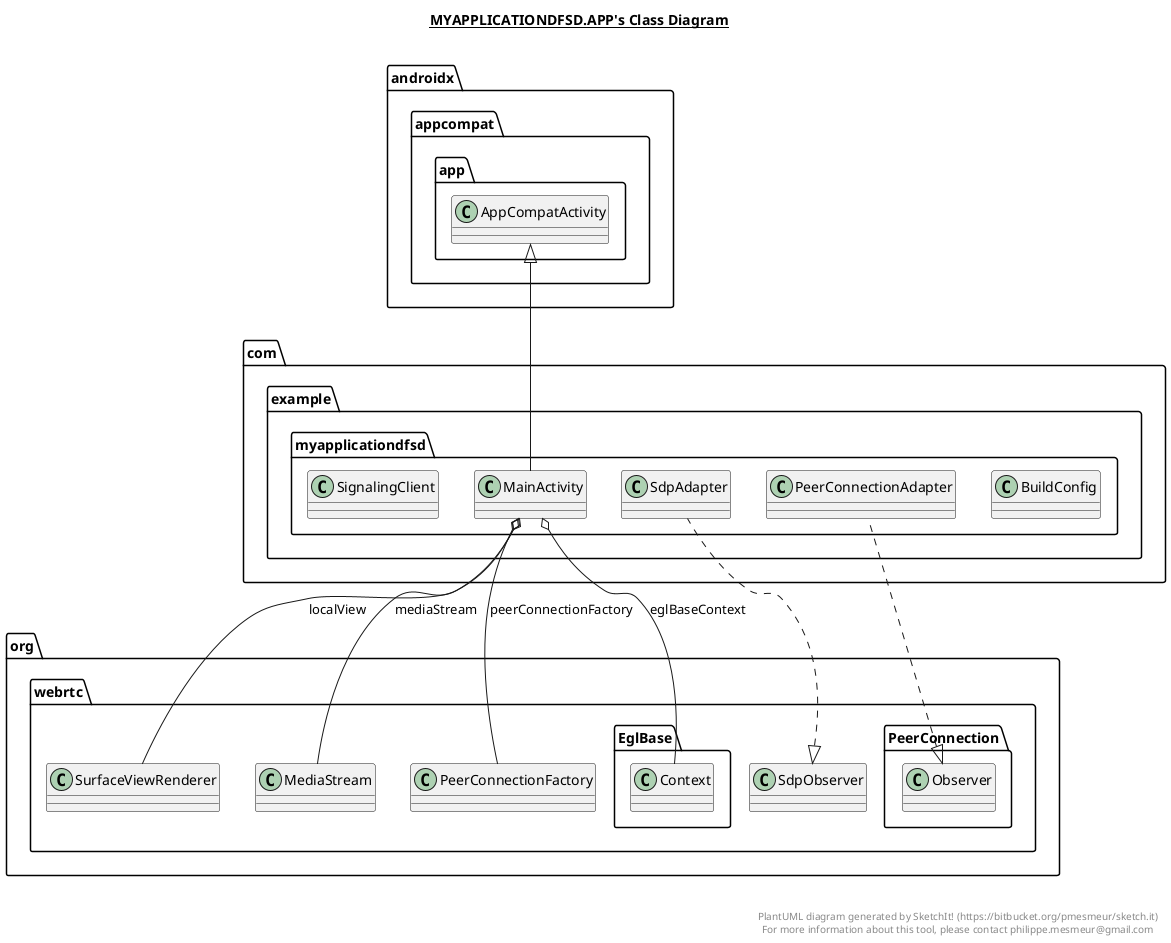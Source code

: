 @startuml

title __MYAPPLICATIONDFSD.APP's Class Diagram__\n

  namespace com.example.myapplicationdfsd {
    class com.example.myapplicationdfsd.BuildConfig {
    }
  }
  

  namespace com.example.myapplicationdfsd {
    class com.example.myapplicationdfsd.MainActivity {
    }
  }
  

  namespace com.example.myapplicationdfsd {
    class com.example.myapplicationdfsd.PeerConnectionAdapter {
    }
  }
  

  namespace com.example.myapplicationdfsd {
    class com.example.myapplicationdfsd.SdpAdapter {
    }
  }
  

  namespace com.example.myapplicationdfsd {
    class com.example.myapplicationdfsd.SignalingClient {
    }
  }
  

  com.example.myapplicationdfsd.MainActivity .up.|> com.example.myapplicationdfsd.SignalingClient.Callback
  com.example.myapplicationdfsd.MainActivity -up-|> androidx.appcompat.app.AppCompatActivity
  com.example.myapplicationdfsd.MainActivity o-- org.webrtc.EglBase.Context : eglBaseContext
  com.example.myapplicationdfsd.MainActivity o-- org.webrtc.SurfaceViewRenderer : localView
  com.example.myapplicationdfsd.MainActivity o-- org.webrtc.MediaStream : mediaStream
  com.example.myapplicationdfsd.MainActivity o-- org.webrtc.PeerConnectionFactory : peerConnectionFactory
  com.example.myapplicationdfsd.PeerConnectionAdapter .up.|> org.webrtc.PeerConnection.Observer
  com.example.myapplicationdfsd.SdpAdapter .up.|> org.webrtc.SdpObserver
  com.example.myapplicationdfsd.SignalingClient o-- com.example.myapplicationdfsd.SignalingClient.Callback : callback


right footer


PlantUML diagram generated by SketchIt! (https://bitbucket.org/pmesmeur/sketch.it)
For more information about this tool, please contact philippe.mesmeur@gmail.com
endfooter

@enduml
